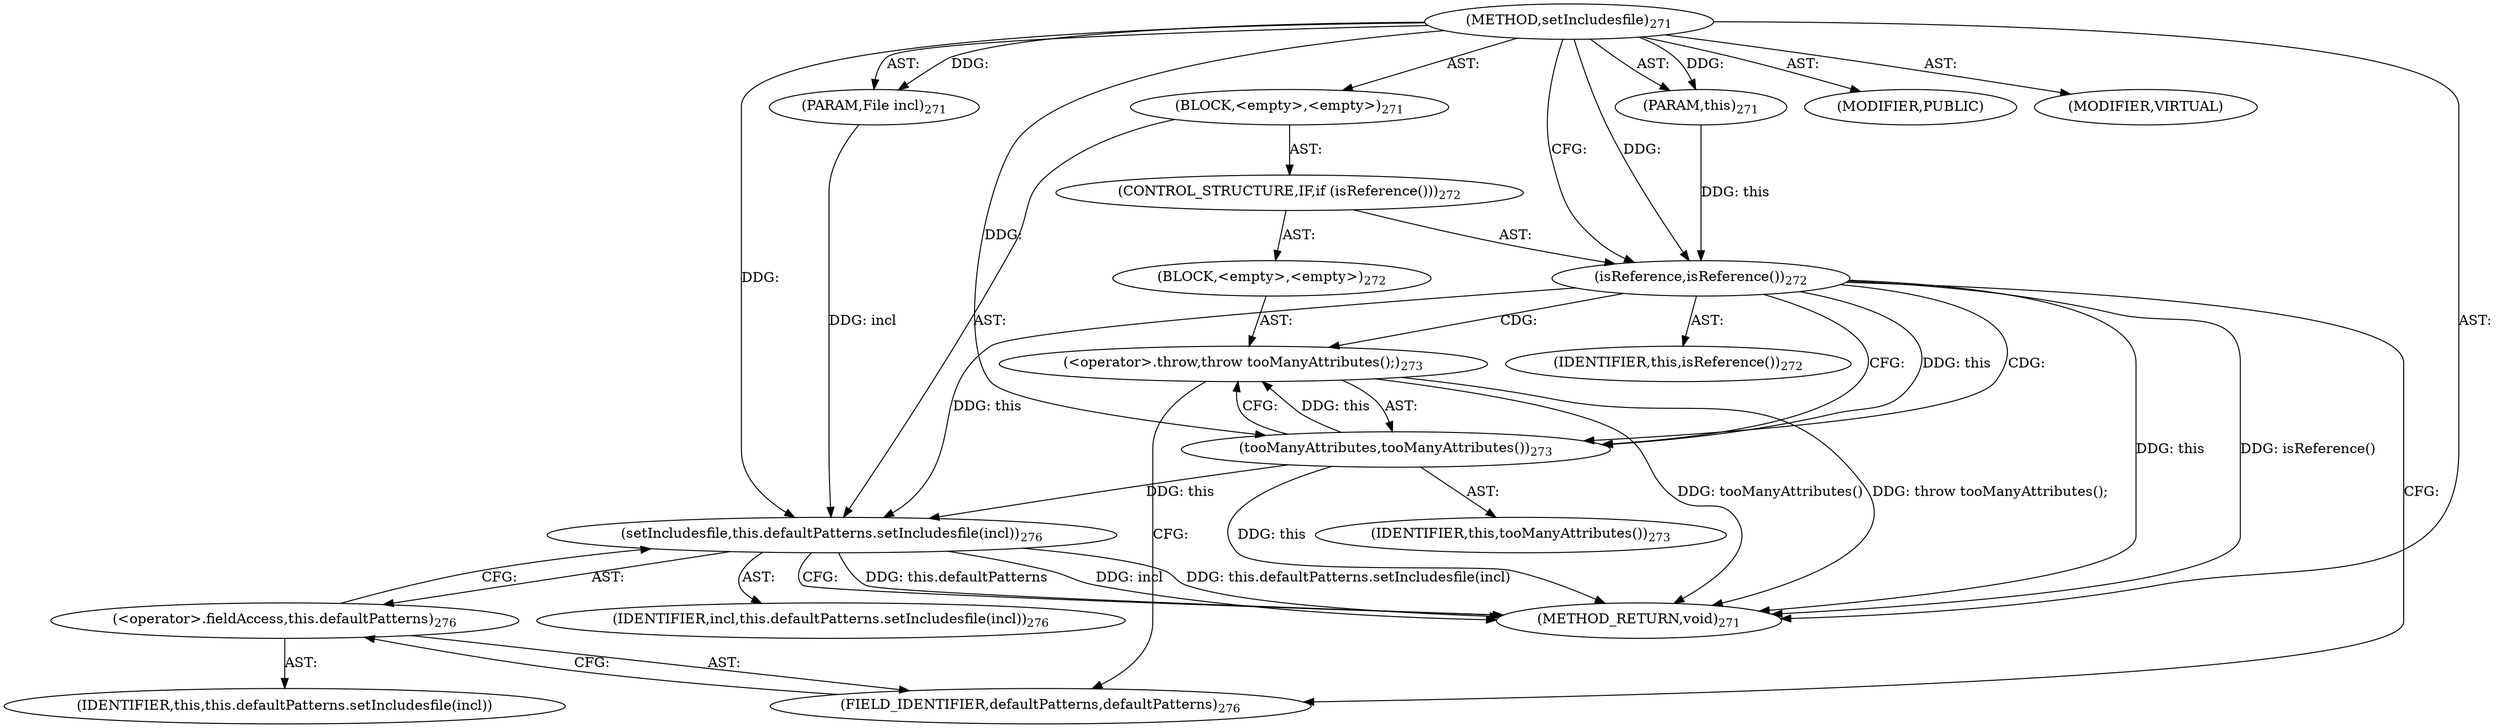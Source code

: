 digraph "setIncludesfile" {  
"111669149709" [label = <(METHOD,setIncludesfile)<SUB>271</SUB>> ]
"115964117003" [label = <(PARAM,this)<SUB>271</SUB>> ]
"115964117049" [label = <(PARAM,File incl)<SUB>271</SUB>> ]
"25769803802" [label = <(BLOCK,&lt;empty&gt;,&lt;empty&gt;)<SUB>271</SUB>> ]
"47244640269" [label = <(CONTROL_STRUCTURE,IF,if (isReference()))<SUB>272</SUB>> ]
"30064771213" [label = <(isReference,isReference())<SUB>272</SUB>> ]
"68719476763" [label = <(IDENTIFIER,this,isReference())<SUB>272</SUB>> ]
"25769803803" [label = <(BLOCK,&lt;empty&gt;,&lt;empty&gt;)<SUB>272</SUB>> ]
"30064771214" [label = <(&lt;operator&gt;.throw,throw tooManyAttributes();)<SUB>273</SUB>> ]
"30064771215" [label = <(tooManyAttributes,tooManyAttributes())<SUB>273</SUB>> ]
"68719476764" [label = <(IDENTIFIER,this,tooManyAttributes())<SUB>273</SUB>> ]
"30064771216" [label = <(setIncludesfile,this.defaultPatterns.setIncludesfile(incl))<SUB>276</SUB>> ]
"30064771217" [label = <(&lt;operator&gt;.fieldAccess,this.defaultPatterns)<SUB>276</SUB>> ]
"68719476905" [label = <(IDENTIFIER,this,this.defaultPatterns.setIncludesfile(incl))> ]
"55834574893" [label = <(FIELD_IDENTIFIER,defaultPatterns,defaultPatterns)<SUB>276</SUB>> ]
"68719476906" [label = <(IDENTIFIER,incl,this.defaultPatterns.setIncludesfile(incl))<SUB>276</SUB>> ]
"133143986209" [label = <(MODIFIER,PUBLIC)> ]
"133143986210" [label = <(MODIFIER,VIRTUAL)> ]
"128849018893" [label = <(METHOD_RETURN,void)<SUB>271</SUB>> ]
  "111669149709" -> "115964117003"  [ label = "AST: "] 
  "111669149709" -> "115964117049"  [ label = "AST: "] 
  "111669149709" -> "25769803802"  [ label = "AST: "] 
  "111669149709" -> "133143986209"  [ label = "AST: "] 
  "111669149709" -> "133143986210"  [ label = "AST: "] 
  "111669149709" -> "128849018893"  [ label = "AST: "] 
  "25769803802" -> "47244640269"  [ label = "AST: "] 
  "25769803802" -> "30064771216"  [ label = "AST: "] 
  "47244640269" -> "30064771213"  [ label = "AST: "] 
  "47244640269" -> "25769803803"  [ label = "AST: "] 
  "30064771213" -> "68719476763"  [ label = "AST: "] 
  "25769803803" -> "30064771214"  [ label = "AST: "] 
  "30064771214" -> "30064771215"  [ label = "AST: "] 
  "30064771215" -> "68719476764"  [ label = "AST: "] 
  "30064771216" -> "30064771217"  [ label = "AST: "] 
  "30064771216" -> "68719476906"  [ label = "AST: "] 
  "30064771217" -> "68719476905"  [ label = "AST: "] 
  "30064771217" -> "55834574893"  [ label = "AST: "] 
  "30064771216" -> "128849018893"  [ label = "CFG: "] 
  "30064771213" -> "30064771215"  [ label = "CFG: "] 
  "30064771213" -> "55834574893"  [ label = "CFG: "] 
  "30064771217" -> "30064771216"  [ label = "CFG: "] 
  "30064771214" -> "55834574893"  [ label = "CFG: "] 
  "55834574893" -> "30064771217"  [ label = "CFG: "] 
  "30064771215" -> "30064771214"  [ label = "CFG: "] 
  "111669149709" -> "30064771213"  [ label = "CFG: "] 
  "30064771213" -> "128849018893"  [ label = "DDG: this"] 
  "30064771213" -> "128849018893"  [ label = "DDG: isReference()"] 
  "30064771215" -> "128849018893"  [ label = "DDG: this"] 
  "30064771214" -> "128849018893"  [ label = "DDG: tooManyAttributes()"] 
  "30064771214" -> "128849018893"  [ label = "DDG: throw tooManyAttributes();"] 
  "30064771216" -> "128849018893"  [ label = "DDG: this.defaultPatterns"] 
  "30064771216" -> "128849018893"  [ label = "DDG: incl"] 
  "30064771216" -> "128849018893"  [ label = "DDG: this.defaultPatterns.setIncludesfile(incl)"] 
  "111669149709" -> "115964117003"  [ label = "DDG: "] 
  "111669149709" -> "115964117049"  [ label = "DDG: "] 
  "30064771213" -> "30064771216"  [ label = "DDG: this"] 
  "30064771215" -> "30064771216"  [ label = "DDG: this"] 
  "115964117049" -> "30064771216"  [ label = "DDG: incl"] 
  "111669149709" -> "30064771216"  [ label = "DDG: "] 
  "115964117003" -> "30064771213"  [ label = "DDG: this"] 
  "111669149709" -> "30064771213"  [ label = "DDG: "] 
  "30064771215" -> "30064771214"  [ label = "DDG: this"] 
  "30064771213" -> "30064771215"  [ label = "DDG: this"] 
  "111669149709" -> "30064771215"  [ label = "DDG: "] 
  "30064771213" -> "30064771214"  [ label = "CDG: "] 
  "30064771213" -> "30064771215"  [ label = "CDG: "] 
}
